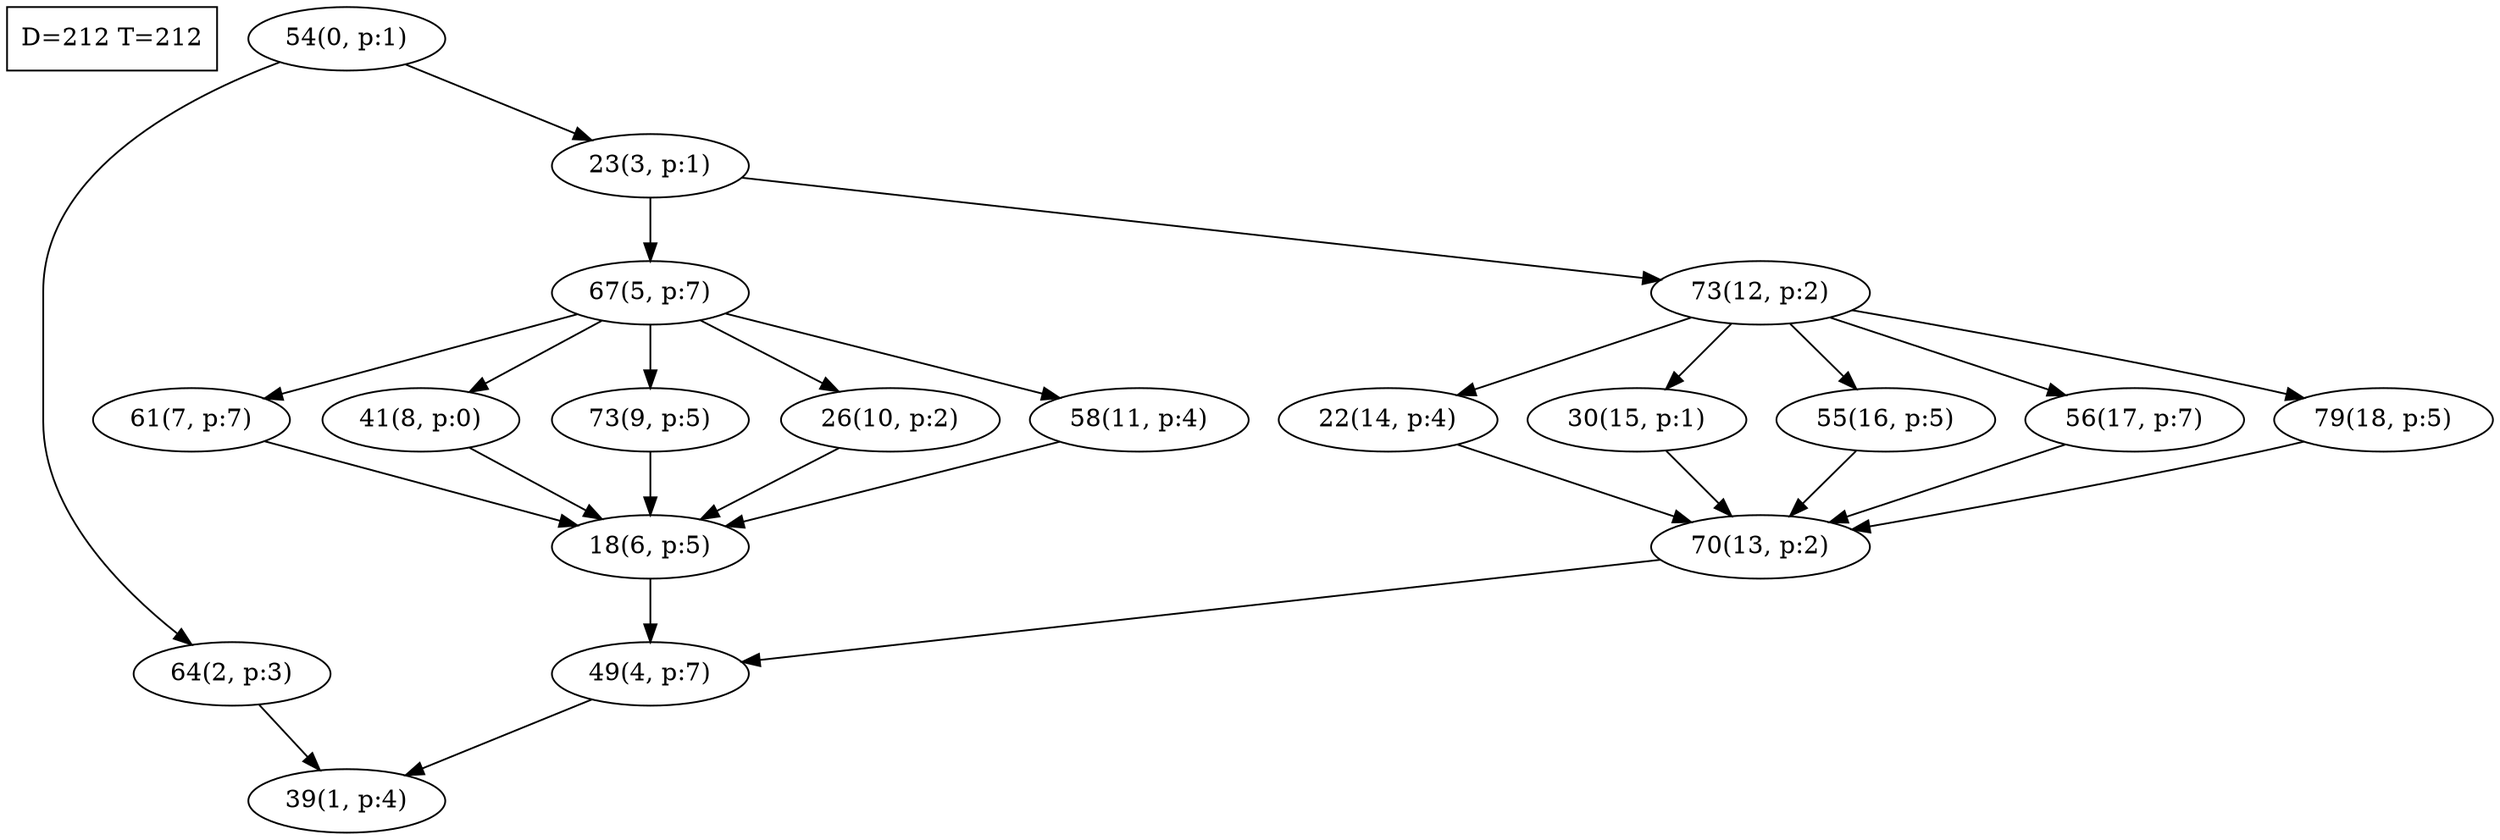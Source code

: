 digraph Task {
i [shape=box, label="D=212 T=212"]; 
0 [label="54(0, p:1)"];
1 [label="39(1, p:4)"];
2 [label="64(2, p:3)"];
3 [label="23(3, p:1)"];
4 [label="49(4, p:7)"];
5 [label="67(5, p:7)"];
6 [label="18(6, p:5)"];
7 [label="61(7, p:7)"];
8 [label="41(8, p:0)"];
9 [label="73(9, p:5)"];
10 [label="26(10, p:2)"];
11 [label="58(11, p:4)"];
12 [label="73(12, p:2)"];
13 [label="70(13, p:2)"];
14 [label="22(14, p:4)"];
15 [label="30(15, p:1)"];
16 [label="55(16, p:5)"];
17 [label="56(17, p:7)"];
18 [label="79(18, p:5)"];
0 -> 2;
0 -> 3;
2 -> 1;
3 -> 5;
3 -> 12;
4 -> 1;
5 -> 7;
5 -> 8;
5 -> 9;
5 -> 10;
5 -> 11;
6 -> 4;
7 -> 6;
8 -> 6;
9 -> 6;
10 -> 6;
11 -> 6;
12 -> 14;
12 -> 15;
12 -> 16;
12 -> 17;
12 -> 18;
13 -> 4;
14 -> 13;
15 -> 13;
16 -> 13;
17 -> 13;
18 -> 13;
}